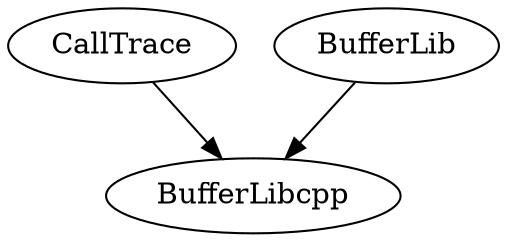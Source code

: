 

digraph BufferLibcpp 
{
	#define digraph subgraph
	#include <CallTrace.gv>
	#undef digraph
	#define digraph subgraph
	#include <BufferLib.gv>
	#undef digraph
	CallTrace -> BufferLibcpp; 
	BufferLib -> BufferLibcpp;
} 
